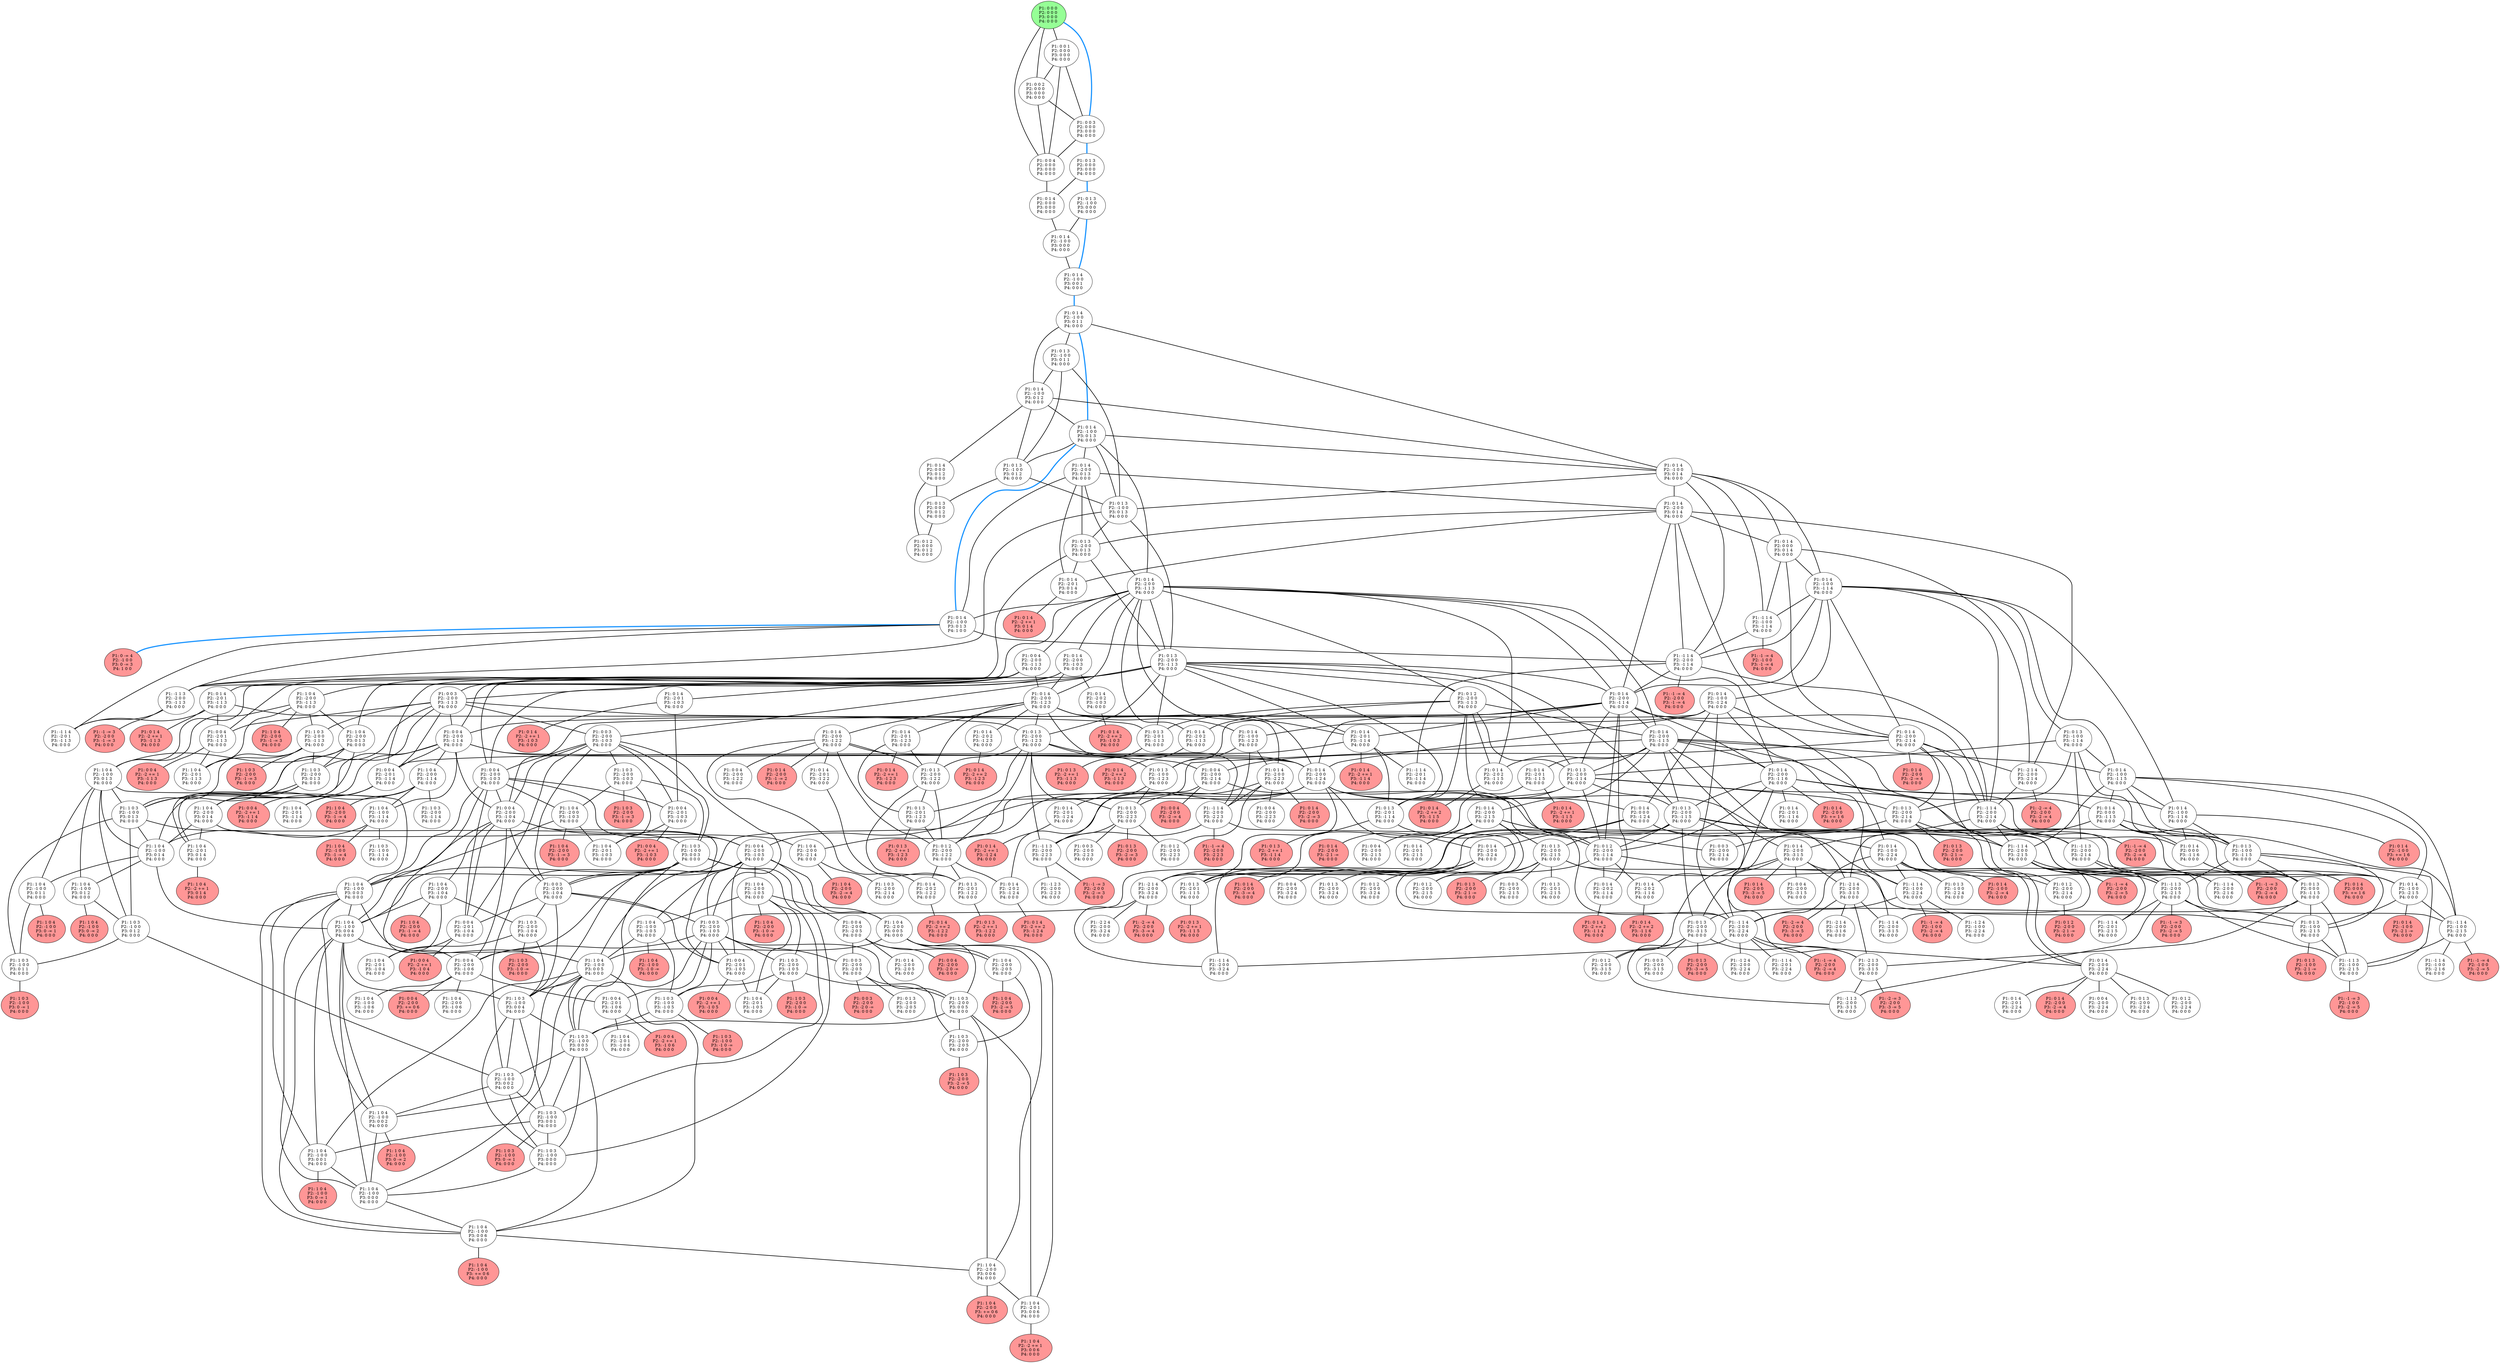 graph G {
color = "black"
0 [label = "P1: 0 0 0 
P2: 0 0 0 
P3: 0 0 0 
P4: 0 0 0 
",  style="filled", fillcolor = "#96FF96"];
1 [label = "P1: 0 0 1 
P2: 0 0 0 
P3: 0 0 0 
P4: 0 0 0 
"];
2 [label = "P1: 0 0 2 
P2: 0 0 0 
P3: 0 0 0 
P4: 0 0 0 
"];
3 [label = "P1: 0 0 3 
P2: 0 0 0 
P3: 0 0 0 
P4: 0 0 0 
"];
4 [label = "P1: 0 0 4 
P2: 0 0 0 
P3: 0 0 0 
P4: 0 0 0 
"];
5 [label = "P1: 0 1 3 
P2: 0 0 0 
P3: 0 0 0 
P4: 0 0 0 
"];
6 [label = "P1: 0 1 4 
P2: 0 0 0 
P3: 0 0 0 
P4: 0 0 0 
"];
7 [label = "P1: 0 1 3 
P2: -1 0 0 
P3: 0 0 0 
P4: 0 0 0 
"];
8 [label = "P1: 0 1 4 
P2: -1 0 0 
P3: 0 0 0 
P4: 0 0 0 
"];
9 [label = "P1: 0 1 4 
P2: -1 0 0 
P3: 0 0 1 
P4: 0 0 0 
"];
10 [label = "P1: 0 1 4 
P2: -1 0 0 
P3: 0 1 1 
P4: 0 0 0 
"];
11 [label = "P1: 0 1 3 
P2: -1 0 0 
P3: 0 1 1 
P4: 0 0 0 
"];
12 [label = "P1: 0 1 4 
P2: -1 0 0 
P3: 0 1 2 
P4: 0 0 0 
"];
13 [label = "P1: 0 1 4 
P2: -1 0 0 
P3: 0 1 3 
P4: 0 0 0 
"];
14 [label = "P1: 0 1 4 
P2: -1 0 0 
P3: 0 1 4 
P4: 0 0 0 
"];
15 [label = "P1: 0 1 3 
P2: -1 0 0 
P3: 0 1 2 
P4: 0 0 0 
"];
16 [label = "P1: 0 1 3 
P2: -1 0 0 
P3: 0 1 3 
P4: 0 0 0 
"];
17 [label = "P1: 0 1 4 
P2: 0 0 0 
P3: 0 1 2 
P4: 0 0 0 
"];
18 [label = "P1: 0 1 4 
P2: -2 0 0 
P3: 0 1 3 
P4: 0 0 0 
"];
19 [label = "P1: 0 1 4 
P2: -2 0 0 
P3: -1 1 3 
P4: 0 0 0 
"];
20 [label = "P1: 0 1 4 
P2: -1 0 0 
P3: 0 1 3 
P4: 1 0 0 
"];
2020 [label = "P1: 0 -∞ 4 
P2: -1 0 0 
P3: 0 -∞ 3 
P4: 1 0 0 
",  style="filled", fillcolor = "#FF9696"];
21 [label = "P1: 0 1 4 
P2: -2 0 0 
P3: 0 1 4 
P4: 0 0 0 
"];
22 [label = "P1: 0 1 4 
P2: 0 0 0 
P3: 0 1 4 
P4: 0 0 0 
"];
23 [label = "P1: 0 1 4 
P2: -1 0 0 
P3: -1 1 4 
P4: 0 0 0 
"];
24 [label = "P1: -1 1 4 
P2: -1 0 0 
P3: -1 1 4 
P4: 0 0 0 
"];
2424 [label = "P1: -1 -∞ 4 
P2: -1 0 0 
P3: -1 -∞ 4 
P4: 0 0 0 
",  style="filled", fillcolor = "#FF9696"];
25 [label = "P1: -1 1 4 
P2: -2 0 0 
P3: -1 1 4 
P4: 0 0 0 
"];
2525 [label = "P1: -1 -∞ 4 
P2: -2 0 0 
P3: -1 -∞ 4 
P4: 0 0 0 
",  style="filled", fillcolor = "#FF9696"];
26 [label = "P1: 0 1 3 
P2: 0 0 0 
P3: 0 1 2 
P4: 0 0 0 
"];
27 [label = "P1: 0 1 3 
P2: -2 0 0 
P3: 0 1 3 
P4: 0 0 0 
"];
28 [label = "P1: 0 1 3 
P2: -2 0 0 
P3: -1 1 3 
P4: 0 0 0 
"];
29 [label = "P1: -1 1 3 
P2: -2 0 0 
P3: -1 1 3 
P4: 0 0 0 
"];
2929 [label = "P1: -1 -∞ 3 
P2: -2 0 0 
P3: -1 -∞ 3 
P4: 0 0 0 
",  style="filled", fillcolor = "#FF9696"];
30 [label = "P1: 0 1 2 
P2: 0 0 0 
P3: 0 1 2 
P4: 0 0 0 
"];
31 [label = "P1: 0 1 4 
P2: -2 0 1 
P3: 0 1 4 
P4: 0 0 0 
"];
3131 [label = "P1: 0 1 4 
P2: -2 +∞ 1 
P3: 0 1 4 
P4: 0 0 0 
",  style="filled", fillcolor = "#FF9696"];
32 [label = "P1: 0 0 4 
P2: -2 0 0 
P3: -1 1 3 
P4: 0 0 0 
"];
33 [label = "P1: 0 1 2 
P2: -2 0 0 
P3: -1 1 3 
P4: 0 0 0 
"];
34 [label = "P1: 0 1 4 
P2: -2 0 1 
P3: -1 1 3 
P4: 0 0 0 
"];
3434 [label = "P1: 0 1 4 
P2: -2 +∞ 1 
P3: -1 1 3 
P4: 0 0 0 
",  style="filled", fillcolor = "#FF9696"];
35 [label = "P1: 0 1 4 
P2: -2 0 2 
P3: -1 1 3 
P4: 0 0 0 
"];
3535 [label = "P1: 0 1 4 
P2: -2 +∞ 2 
P3: -1 1 3 
P4: 0 0 0 
",  style="filled", fillcolor = "#FF9696"];
36 [label = "P1: 0 1 4 
P2: -2 0 0 
P3: -1 0 3 
P4: 0 0 0 
"];
37 [label = "P1: 0 1 4 
P2: -2 0 0 
P3: -1 2 3 
P4: 0 0 0 
"];
38 [label = "P1: 0 1 4 
P2: -2 0 0 
P3: -1 1 4 
P4: 0 0 0 
"];
39 [label = "P1: 0 1 4 
P2: -2 0 0 
P3: -1 1 5 
P4: 0 0 0 
"];
40 [label = "P1: 0 1 4 
P2: -2 0 0 
P3: -1 1 6 
P4: 0 0 0 
"];
4040 [label = "P1: 0 1 4 
P2: -2 0 0 
P3: +∞ 1 6 
P4: 0 0 0 
",  style="filled", fillcolor = "#FF9696"];
41 [label = "P1: 0 1 4 
P2: -2 0 1 
P3: -1 1 4 
P4: 0 0 0 
"];
4141 [label = "P1: 0 1 4 
P2: -2 +∞ 1 
P3: -1 1 4 
P4: 0 0 0 
",  style="filled", fillcolor = "#FF9696"];
42 [label = "P1: 0 1 4 
P2: -2 0 2 
P3: -1 1 5 
P4: 0 0 0 
"];
4242 [label = "P1: 0 1 4 
P2: -2 +∞ 2 
P3: -1 1 5 
P4: 0 0 0 
",  style="filled", fillcolor = "#FF9696"];
43 [label = "P1: -1 1 4 
P2: -2 0 1 
P3: -1 1 3 
P4: 0 0 0 
"];
44 [label = "P1: 0 1 4 
P2: -2 0 0 
P3: -2 1 4 
P4: 0 0 0 
"];
4444 [label = "P1: 0 1 4 
P2: -2 0 0 
P3: -2 -∞ 4 
P4: 0 0 0 
",  style="filled", fillcolor = "#FF9696"];
45 [label = "P1: -2 1 4 
P2: -2 0 0 
P3: -2 1 4 
P4: 0 0 0 
"];
4545 [label = "P1: -2 -∞ 4 
P2: -2 0 0 
P3: -2 -∞ 4 
P4: 0 0 0 
",  style="filled", fillcolor = "#FF9696"];
46 [label = "P1: 0 1 3 
P2: -1 0 0 
P3: -1 1 4 
P4: 0 0 0 
"];
47 [label = "P1: 0 1 4 
P2: -1 0 0 
P3: -1 2 4 
P4: 0 0 0 
"];
48 [label = "P1: 0 1 4 
P2: -1 0 0 
P3: -1 1 5 
P4: 0 0 0 
"];
49 [label = "P1: 0 1 4 
P2: -1 0 0 
P3: -1 1 6 
P4: 0 0 0 
"];
4949 [label = "P1: 0 1 4 
P2: -1 0 0 
P3: +∞ 1 6 
P4: 0 0 0 
",  style="filled", fillcolor = "#FF9696"];
50 [label = "P1: -1 1 4 
P2: -2 0 0 
P3: -2 1 4 
P4: 0 0 0 
"];
5050 [label = "P1: -1 -∞ 4 
P2: -2 0 0 
P3: -2 -∞ 4 
P4: 0 0 0 
",  style="filled", fillcolor = "#FF9696"];
51 [label = "P1: -1 1 4 
P2: -2 0 1 
P3: -1 1 4 
P4: 0 0 0 
"];
52 [label = "P1: 0 0 3 
P2: -2 0 0 
P3: -1 1 3 
P4: 0 0 0 
"];
53 [label = "P1: 0 1 3 
P2: -2 0 1 
P3: -1 1 3 
P4: 0 0 0 
"];
5353 [label = "P1: 0 1 3 
P2: -2 +∞ 1 
P3: -1 1 3 
P4: 0 0 0 
",  style="filled", fillcolor = "#FF9696"];
54 [label = "P1: 0 1 3 
P2: -2 0 0 
P3: -1 2 3 
P4: 0 0 0 
"];
55 [label = "P1: 0 1 3 
P2: -2 0 0 
P3: -1 1 4 
P4: 0 0 0 
"];
56 [label = "P1: 0 1 3 
P2: -2 0 0 
P3: -1 1 5 
P4: 0 0 0 
"];
57 [label = "P1: 0 0 3 
P2: -2 0 0 
P3: -1 0 3 
P4: 0 0 0 
"];
58 [label = "P1: 0 1 3 
P2: -2 0 1 
P3: -1 1 4 
P4: 0 0 0 
"];
5858 [label = "P1: 0 1 3 
P2: -2 +∞ 1 
P3: -1 1 4 
P4: 0 0 0 
",  style="filled", fillcolor = "#FF9696"];
59 [label = "P1: 1 0 4 
P2: -2 0 0 
P3: -1 1 3 
P4: 0 0 0 
"];
5959 [label = "P1: 1 0 4 
P2: -2 0 0 
P3: -1 -∞ 3 
P4: 0 0 0 
",  style="filled", fillcolor = "#FF9696"];
60 [label = "P1: 0 0 4 
P2: -2 0 1 
P3: -1 1 3 
P4: 0 0 0 
"];
6060 [label = "P1: 0 0 4 
P2: -2 +∞ 1 
P3: -1 1 3 
P4: 0 0 0 
",  style="filled", fillcolor = "#FF9696"];
61 [label = "P1: 0 0 4 
P2: -2 0 0 
P3: -1 0 3 
P4: 0 0 0 
"];
62 [label = "P1: 0 0 4 
P2: -2 0 0 
P3: -1 1 4 
P4: 0 0 0 
"];
63 [label = "P1: 1 0 4 
P2: -2 0 0 
P3: 0 1 3 
P4: 0 0 0 
"];
64 [label = "P1: 0 0 4 
P2: -2 0 1 
P3: -1 1 4 
P4: 0 0 0 
"];
6464 [label = "P1: 0 0 4 
P2: -2 +∞ 1 
P3: -1 1 4 
P4: 0 0 0 
",  style="filled", fillcolor = "#FF9696"];
65 [label = "P1: 1 0 4 
P2: -1 0 0 
P3: 0 1 3 
P4: 0 0 0 
"];
66 [label = "P1: 0 1 2 
P2: -2 0 0 
P3: -1 1 4 
P4: 0 0 0 
"];
67 [label = "P1: 0 1 4 
P2: -2 0 1 
P3: -1 0 3 
P4: 0 0 0 
"];
6767 [label = "P1: 0 1 4 
P2: -2 +∞ 1 
P3: -1 0 3 
P4: 0 0 0 
",  style="filled", fillcolor = "#FF9696"];
68 [label = "P1: 0 1 4 
P2: -2 0 2 
P3: -1 0 3 
P4: 0 0 0 
"];
6868 [label = "P1: 0 1 4 
P2: -2 +∞ 2 
P3: -1 0 3 
P4: 0 0 0 
",  style="filled", fillcolor = "#FF9696"];
69 [label = "P1: 0 1 4 
P2: -1 0 0 
P3: -1 2 3 
P4: 0 0 0 
"];
70 [label = "P1: 0 1 4 
P2: -2 0 1 
P3: -1 2 3 
P4: 0 0 0 
"];
7070 [label = "P1: 0 1 4 
P2: -2 +∞ 1 
P3: -1 2 3 
P4: 0 0 0 
",  style="filled", fillcolor = "#FF9696"];
71 [label = "P1: 0 1 4 
P2: -2 0 2 
P3: -1 2 3 
P4: 0 0 0 
"];
7171 [label = "P1: 0 1 4 
P2: -2 +∞ 2 
P3: -1 2 3 
P4: 0 0 0 
",  style="filled", fillcolor = "#FF9696"];
72 [label = "P1: 0 1 4 
P2: -2 0 0 
P3: -2 2 3 
P4: 0 0 0 
"];
7272 [label = "P1: 0 1 4 
P2: -2 0 0 
P3: -2 -∞ 3 
P4: 0 0 0 
",  style="filled", fillcolor = "#FF9696"];
73 [label = "P1: 0 1 4 
P2: -2 0 0 
P3: -1 2 2 
P4: 0 0 0 
"];
7373 [label = "P1: 0 1 4 
P2: -2 0 0 
P3: -1 -∞ 2 
P4: 0 0 0 
",  style="filled", fillcolor = "#FF9696"];
74 [label = "P1: 0 1 4 
P2: -2 0 0 
P3: -1 2 4 
P4: 0 0 0 
"];
75 [label = "P1: -1 1 4 
P2: -2 0 0 
P3: -2 2 3 
P4: 0 0 0 
"];
7575 [label = "P1: -1 -∞ 4 
P2: -2 0 0 
P3: -2 2 3 
P4: 0 0 0 
",  style="filled", fillcolor = "#FF9696"];
76 [label = "P1: 0 1 3 
P2: -2 0 0 
P3: -1 2 2 
P4: 0 0 0 
"];
77 [label = "P1: 0 1 4 
P2: -2 0 2 
P3: -1 1 4 
P4: 0 0 0 
"];
7777 [label = "P1: 0 1 4 
P2: -2 +∞ 2 
P3: -1 1 4 
P4: 0 0 0 
",  style="filled", fillcolor = "#FF9696"];
78 [label = "P1: 0 0 4 
P2: -2 0 0 
P3: -1 0 4 
P4: 0 0 0 
"];
79 [label = "P1: 0 1 4 
P2: 0 0 0 
P3: -1 1 5 
P4: 0 0 0 
"];
80 [label = "P1: 0 1 4 
P2: -2 0 1 
P3: -1 1 5 
P4: 0 0 0 
"];
8080 [label = "P1: 0 1 4 
P2: -2 +∞ 1 
P3: -1 1 5 
P4: 0 0 0 
",  style="filled", fillcolor = "#FF9696"];
81 [label = "P1: 0 1 4 
P2: -2 0 0 
P3: -2 1 5 
P4: 0 0 0 
"];
8181 [label = "P1: 0 1 4 
P2: -2 0 0 
P3: -2 1 -∞ 
P4: 0 0 0 
",  style="filled", fillcolor = "#FF9696"];
82 [label = "P1: 0 1 4 
P2: -2 0 0 
P3: -3 1 5 
P4: 0 0 0 
"];
8282 [label = "P1: 0 1 4 
P2: -2 0 0 
P3: -3 -∞ 5 
P4: 0 0 0 
",  style="filled", fillcolor = "#FF9696"];
83 [label = "P1: -1 1 4 
P2: -2 0 0 
P3: -2 1 5 
P4: 0 0 0 
"];
8383 [label = "P1: -1 -∞ 4 
P2: -2 0 0 
P3: -2 -∞ 5 
P4: 0 0 0 
",  style="filled", fillcolor = "#FF9696"];
84 [label = "P1: -2 1 4 
P2: -2 0 0 
P3: -3 1 5 
P4: 0 0 0 
"];
8484 [label = "P1: -2 -∞ 4 
P2: -2 0 0 
P3: -3 -∞ 5 
P4: 0 0 0 
",  style="filled", fillcolor = "#FF9696"];
85 [label = "P1: 0 0 4 
P2: -2 0 0 
P3: -1 0 5 
P4: 0 0 0 
"];
86 [label = "P1: 0 1 4 
P2: 0 0 0 
P3: -1 1 6 
P4: 0 0 0 
"];
8686 [label = "P1: 0 1 4 
P2: 0 0 0 
P3: +∞ 1 6 
P4: 0 0 0 
",  style="filled", fillcolor = "#FF9696"];
87 [label = "P1: 0 1 4 
P2: -2 0 1 
P3: -1 1 6 
P4: 0 0 0 
"];
88 [label = "P1: 0 1 4 
P2: -2 0 2 
P3: -1 1 6 
P4: 0 0 0 
"];
8888 [label = "P1: 0 1 4 
P2: -2 +∞ 2 
P3: -1 1 6 
P4: 0 0 0 
",  style="filled", fillcolor = "#FF9696"];
89 [label = "P1: 0 0 4 
P2: -2 0 0 
P3: -2 1 4 
P4: 0 0 0 
"];
8989 [label = "P1: 0 0 4 
P2: -2 0 0 
P3: -2 -∞ 4 
P4: 0 0 0 
",  style="filled", fillcolor = "#FF9696"];
90 [label = "P1: 0 1 3 
P2: -2 0 0 
P3: -2 1 4 
P4: 0 0 0 
"];
9090 [label = "P1: 0 1 3 
P2: -2 0 0 
P3: -2 1 -∞ 
P4: 0 0 0 
",  style="filled", fillcolor = "#FF9696"];
91 [label = "P1: 0 1 2 
P2: -2 0 0 
P3: -2 1 4 
P4: 0 0 0 
"];
9191 [label = "P1: 0 1 2 
P2: -2 0 0 
P3: -2 1 -∞ 
P4: 0 0 0 
",  style="filled", fillcolor = "#FF9696"];
92 [label = "P1: 0 1 3 
P2: -1 0 0 
P3: -1 1 5 
P4: 0 0 0 
"];
93 [label = "P1: -1 1 3 
P2: -2 0 0 
P3: -2 1 4 
P4: 0 0 0 
"];
9393 [label = "P1: -1 -∞ 3 
P2: -2 0 0 
P3: -2 -∞ 4 
P4: 0 0 0 
",  style="filled", fillcolor = "#FF9696"];
94 [label = "P1: 0 1 4 
P2: 0 0 0 
P3: -1 2 4 
P4: 0 0 0 
"];
95 [label = "P1: 0 1 4 
P2: -1 0 0 
P3: -2 2 4 
P4: 0 0 0 
"];
9595 [label = "P1: 0 1 4 
P2: -1 0 0 
P3: -2 -∞ 4 
P4: 0 0 0 
",  style="filled", fillcolor = "#FF9696"];
96 [label = "P1: -1 1 4 
P2: -1 0 0 
P3: -2 2 4 
P4: 0 0 0 
"];
9696 [label = "P1: -1 -∞ 4 
P2: -1 0 0 
P3: -2 -∞ 4 
P4: 0 0 0 
",  style="filled", fillcolor = "#FF9696"];
97 [label = "P1: 0 1 3 
P2: -1 0 0 
P3: -1 2 3 
P4: 0 0 0 
"];
98 [label = "P1: -1 1 4 
P2: -2 0 0 
P3: -2 2 4 
P4: 0 0 0 
"];
9898 [label = "P1: -1 -∞ 4 
P2: -2 0 0 
P3: -2 -∞ 4 
P4: 0 0 0 
",  style="filled", fillcolor = "#FF9696"];
99 [label = "P1: 0 1 4 
P2: -1 0 0 
P3: -2 1 5 
P4: 0 0 0 
"];
9999 [label = "P1: 0 1 4 
P2: -1 0 0 
P3: -2 1 -∞ 
P4: 0 0 0 
",  style="filled", fillcolor = "#FF9696"];
100 [label = "P1: -1 1 4 
P2: -1 0 0 
P3: -2 1 5 
P4: 0 0 0 
"];
100100 [label = "P1: -1 -∞ 4 
P2: -1 0 0 
P3: -2 -∞ 5 
P4: 0 0 0 
",  style="filled", fillcolor = "#FF9696"];
101 [label = "P1: -1 1 4 
P2: -2 0 0 
P3: -2 1 6 
P4: 0 0 0 
"];
102 [label = "P1: 1 0 3 
P2: -2 0 0 
P3: -1 1 3 
P4: 0 0 0 
"];
102102 [label = "P1: 1 0 3 
P2: -2 0 0 
P3: -1 -∞ 3 
P4: 0 0 0 
",  style="filled", fillcolor = "#FF9696"];
103 [label = "P1: 1 0 3 
P2: -2 0 0 
P3: 0 1 3 
P4: 0 0 0 
"];
104 [label = "P1: 1 0 3 
P2: -1 0 0 
P3: 0 1 3 
P4: 0 0 0 
"];
105 [label = "P1: 0 1 3 
P2: -2 0 1 
P3: -1 2 3 
P4: 0 0 0 
"];
105105 [label = "P1: 0 1 3 
P2: -2 +∞ 1 
P3: -1 2 3 
P4: 0 0 0 
",  style="filled", fillcolor = "#FF9696"];
106 [label = "P1: 0 1 3 
P2: -2 0 0 
P3: -2 2 3 
P4: 0 0 0 
"];
106106 [label = "P1: 0 1 3 
P2: -2 0 0 
P3: -2 -∞ 3 
P4: 0 0 0 
",  style="filled", fillcolor = "#FF9696"];
107 [label = "P1: -1 1 3 
P2: -2 0 0 
P3: -2 2 3 
P4: 0 0 0 
"];
107107 [label = "P1: -1 -∞ 3 
P2: -2 0 0 
P3: -2 -∞ 3 
P4: 0 0 0 
",  style="filled", fillcolor = "#FF9696"];
108 [label = "P1: 0 1 2 
P2: -2 0 0 
P3: -1 2 2 
P4: 0 0 0 
"];
109 [label = "P1: 0 0 3 
P2: -2 0 0 
P3: -1 0 4 
P4: 0 0 0 
"];
110 [label = "P1: 0 1 3 
P2: 0 0 0 
P3: -1 1 5 
P4: 0 0 0 
"];
111 [label = "P1: 0 1 3 
P2: -2 0 1 
P3: -1 1 5 
P4: 0 0 0 
"];
111111 [label = "P1: 0 1 3 
P2: -2 +∞ 1 
P3: -1 1 5 
P4: 0 0 0 
",  style="filled", fillcolor = "#FF9696"];
112 [label = "P1: 0 1 3 
P2: -2 0 0 
P3: -2 1 5 
P4: 0 0 0 
"];
112112 [label = "P1: 0 1 3 
P2: -2 0 0 
P3: -2 1 -∞ 
P4: 0 0 0 
",  style="filled", fillcolor = "#FF9696"];
113 [label = "P1: 0 1 3 
P2: -2 0 0 
P3: -3 1 5 
P4: 0 0 0 
"];
113113 [label = "P1: 0 1 3 
P2: -2 0 0 
P3: -3 -∞ 5 
P4: 0 0 0 
",  style="filled", fillcolor = "#FF9696"];
114 [label = "P1: -1 1 3 
P2: -2 0 0 
P3: -2 1 5 
P4: 0 0 0 
"];
114114 [label = "P1: -1 -∞ 3 
P2: -2 0 0 
P3: -2 -∞ 5 
P4: 0 0 0 
",  style="filled", fillcolor = "#FF9696"];
115 [label = "P1: -2 1 3 
P2: -2 0 0 
P3: -3 1 5 
P4: 0 0 0 
"];
115115 [label = "P1: -2 -∞ 3 
P2: -2 0 0 
P3: -3 -∞ 5 
P4: 0 0 0 
",  style="filled", fillcolor = "#FF9696"];
116 [label = "P1: 0 0 3 
P2: -2 0 0 
P3: -1 0 5 
P4: 0 0 0 
"];
117 [label = "P1: 1 0 3 
P2: -2 0 0 
P3: -1 0 3 
P4: 0 0 0 
"];
117117 [label = "P1: 1 0 3 
P2: -2 0 0 
P3: -1 -∞ 3 
P4: 0 0 0 
",  style="filled", fillcolor = "#FF9696"];
118 [label = "P1: 0 0 4 
P2: -2 0 1 
P3: -1 0 3 
P4: 0 0 0 
"];
118118 [label = "P1: 0 0 4 
P2: -2 +∞ 1 
P3: -1 0 3 
P4: 0 0 0 
",  style="filled", fillcolor = "#FF9696"];
119 [label = "P1: 1 0 3 
P2: -1 0 0 
P3: 0 0 3 
P4: 0 0 0 
"];
120 [label = "P1: 0 0 4 
P2: -2 0 1 
P3: -1 0 4 
P4: 0 0 0 
"];
120120 [label = "P1: 0 0 4 
P2: -2 +∞ 1 
P3: -1 0 4 
P4: 0 0 0 
",  style="filled", fillcolor = "#FF9696"];
121 [label = "P1: 1 0 4 
P2: -2 0 1 
P3: -1 1 3 
P4: 0 0 0 
"];
122 [label = "P1: 1 0 4 
P2: -2 0 0 
P3: -1 0 3 
P4: 0 0 0 
"];
122122 [label = "P1: 1 0 4 
P2: -2 0 0 
P3: -1 -∞ 3 
P4: 0 0 0 
",  style="filled", fillcolor = "#FF9696"];
123 [label = "P1: 0 0 4 
P2: -2 0 0 
P3: -1 0 6 
P4: 0 0 0 
"];
123123 [label = "P1: 0 0 4 
P2: -2 0 0 
P3: +∞ 0 6 
P4: 0 0 0 
",  style="filled", fillcolor = "#FF9696"];
124 [label = "P1: 1 0 4 
P2: -1 0 0 
P3: 0 0 3 
P4: 0 0 0 
"];
125 [label = "P1: 1 0 4 
P2: -2 0 0 
P3: -1 1 4 
P4: 0 0 0 
"];
125125 [label = "P1: 1 0 4 
P2: -2 0 0 
P3: -1 -∞ 4 
P4: 0 0 0 
",  style="filled", fillcolor = "#FF9696"];
126 [label = "P1: 1 0 4 
P2: -1 0 0 
P3: -1 1 4 
P4: 0 0 0 
"];
126126 [label = "P1: 1 0 4 
P2: -1 0 0 
P3: -1 -∞ 4 
P4: 0 0 0 
",  style="filled", fillcolor = "#FF9696"];
127 [label = "P1: 1 0 4 
P2: -2 0 0 
P3: 0 1 4 
P4: 0 0 0 
"];
128 [label = "P1: 1 0 4 
P2: -1 0 0 
P3: 0 1 4 
P4: 0 0 0 
"];
129 [label = "P1: 1 0 4 
P2: -2 0 1 
P3: 0 1 4 
P4: 0 0 0 
"];
129129 [label = "P1: 1 0 4 
P2: -2 +∞ 1 
P3: 0 1 4 
P4: 0 0 0 
",  style="filled", fillcolor = "#FF9696"];
130 [label = "P1: 1 0 4 
P2: -2 0 1 
P3: -1 1 4 
P4: 0 0 0 
"];
131 [label = "P1: 1 0 4 
P2: -1 0 0 
P3: 0 1 2 
P4: 0 0 0 
"];
131131 [label = "P1: 1 0 4 
P2: -1 0 0 
P3: 0 -∞ 2 
P4: 0 0 0 
",  style="filled", fillcolor = "#FF9696"];
132 [label = "P1: 1 0 4 
P2: -1 0 0 
P3: 0 1 1 
P4: 0 0 0 
"];
132132 [label = "P1: 1 0 4 
P2: -1 0 0 
P3: 0 -∞ 1 
P4: 0 0 0 
",  style="filled", fillcolor = "#FF9696"];
133 [label = "P1: 1 0 3 
P2: -1 0 0 
P3: 0 1 2 
P4: 0 0 0 
"];
134 [label = "P1: 0 0 4 
P2: -2 0 0 
P3: -2 2 3 
P4: 0 0 0 
"];
135 [label = "P1: 0 1 2 
P2: -2 0 0 
P3: -2 2 3 
P4: 0 0 0 
"];
136 [label = "P1: 0 0 4 
P2: -2 0 0 
P3: -1 2 2 
P4: 0 0 0 
"];
137 [label = "P1: 0 1 4 
P2: -2 0 1 
P3: -1 2 2 
P4: 0 0 0 
"];
138 [label = "P1: 0 1 4 
P2: -2 0 2 
P3: -1 2 2 
P4: 0 0 0 
"];
138138 [label = "P1: 0 1 4 
P2: -2 +∞ 2 
P3: -1 2 2 
P4: 0 0 0 
",  style="filled", fillcolor = "#FF9696"];
139 [label = "P1: 0 1 4 
P2: -2 0 1 
P3: -1 2 4 
P4: 0 0 0 
"];
139139 [label = "P1: 0 1 4 
P2: -2 +∞ 1 
P3: -1 2 4 
P4: 0 0 0 
",  style="filled", fillcolor = "#FF9696"];
140 [label = "P1: 0 1 4 
P2: -2 0 2 
P3: -1 2 4 
P4: 0 0 0 
"];
140140 [label = "P1: 0 1 4 
P2: -2 +∞ 2 
P3: -1 2 4 
P4: 0 0 0 
",  style="filled", fillcolor = "#FF9696"];
141 [label = "P1: 0 1 4 
P2: -2 0 0 
P3: -2 2 4 
P4: 0 0 0 
"];
141141 [label = "P1: 0 1 4 
P2: -2 0 0 
P3: -2 -∞ 4 
P4: 0 0 0 
",  style="filled", fillcolor = "#FF9696"];
142 [label = "P1: 0 1 4 
P2: -2 0 0 
P3: -3 2 4 
P4: 0 0 0 
"];
142142 [label = "P1: 0 1 4 
P2: -2 0 0 
P3: -3 -∞ 4 
P4: 0 0 0 
",  style="filled", fillcolor = "#FF9696"];
143 [label = "P1: -2 1 4 
P2: -2 0 0 
P3: -3 2 4 
P4: 0 0 0 
"];
143143 [label = "P1: -2 -∞ 4 
P2: -2 0 0 
P3: -3 -∞ 4 
P4: 0 0 0 
",  style="filled", fillcolor = "#FF9696"];
144 [label = "P1: 0 1 3 
P2: -2 0 1 
P3: -1 2 2 
P4: 0 0 0 
"];
144144 [label = "P1: 0 1 3 
P2: -2 +∞ 1 
P3: -1 2 2 
P4: 0 0 0 
",  style="filled", fillcolor = "#FF9696"];
145 [label = "P1: 1 0 4 
P2: -2 0 0 
P3: -1 0 4 
P4: 0 0 0 
"];
145145 [label = "P1: 1 0 4 
P2: -2 0 0 
P3: -1 -∞ 4 
P4: 0 0 0 
",  style="filled", fillcolor = "#FF9696"];
146 [label = "P1: 0 0 4 
P2: -2 0 1 
P3: -1 0 5 
P4: 0 0 0 
"];
146146 [label = "P1: 0 0 4 
P2: -2 +∞ 1 
P3: -1 0 5 
P4: 0 0 0 
",  style="filled", fillcolor = "#FF9696"];
147 [label = "P1: 1 0 4 
P2: -1 0 0 
P3: 0 0 4 
P4: 0 0 0 
"];
148 [label = "P1: 0 0 4 
P2: -2 0 0 
P3: -2 1 5 
P4: 0 0 0 
"];
149 [label = "P1: 0 1 2 
P2: -2 0 0 
P3: -2 1 5 
P4: 0 0 0 
"];
150 [label = "P1: 0 1 4 
P2: -2 0 1 
P3: -2 1 5 
P4: 0 0 0 
"];
151 [label = "P1: -1 1 4 
P2: -2 0 0 
P3: -3 1 5 
P4: 0 0 0 
"];
152 [label = "P1: 0 0 4 
P2: -2 0 0 
P3: -3 1 5 
P4: 0 0 0 
"];
153 [label = "P1: 0 1 2 
P2: -2 0 0 
P3: -3 1 5 
P4: 0 0 0 
"];
154 [label = "P1: -1 1 4 
P2: -2 0 1 
P3: -2 1 5 
P4: 0 0 0 
"];
155 [label = "P1: -2 1 4 
P2: -2 0 0 
P3: -3 1 6 
P4: 0 0 0 
"];
156 [label = "P1: 1 0 4 
P2: -2 0 0 
P3: -1 0 5 
P4: 0 0 0 
"];
156156 [label = "P1: 1 0 4 
P2: -2 0 0 
P3: -1 0 -∞ 
P4: 0 0 0 
",  style="filled", fillcolor = "#FF9696"];
157 [label = "P1: 1 0 4 
P2: -1 0 0 
P3: -1 0 5 
P4: 0 0 0 
"];
157157 [label = "P1: 1 0 4 
P2: -1 0 0 
P3: -1 0 -∞ 
P4: 0 0 0 
",  style="filled", fillcolor = "#FF9696"];
158 [label = "P1: 0 0 4 
P2: -2 0 0 
P3: -2 0 5 
P4: 0 0 0 
"];
158158 [label = "P1: 0 0 4 
P2: -2 0 0 
P3: -2 0 -∞ 
P4: 0 0 0 
",  style="filled", fillcolor = "#FF9696"];
159 [label = "P1: 1 0 4 
P2: -2 0 0 
P3: 0 0 5 
P4: 0 0 0 
"];
160 [label = "P1: 1 0 4 
P2: -1 0 0 
P3: 0 0 5 
P4: 0 0 0 
"];
161 [label = "P1: 1 0 4 
P2: -2 0 0 
P3: -2 1 4 
P4: 0 0 0 
"];
161161 [label = "P1: 1 0 4 
P2: -2 0 0 
P3: -2 -∞ 4 
P4: 0 0 0 
",  style="filled", fillcolor = "#FF9696"];
162 [label = "P1: 0 0 3 
P2: -2 0 0 
P3: -2 1 4 
P4: 0 0 0 
"];
163 [label = "P1: 0 1 3 
P2: -1 0 0 
P3: -2 1 5 
P4: 0 0 0 
"];
163163 [label = "P1: 0 1 3 
P2: -1 0 0 
P3: -2 1 -∞ 
P4: 0 0 0 
",  style="filled", fillcolor = "#FF9696"];
164 [label = "P1: -1 1 3 
P2: -1 0 0 
P3: -2 1 5 
P4: 0 0 0 
"];
164164 [label = "P1: -1 -∞ 3 
P2: -1 0 0 
P3: -2 -∞ 5 
P4: 0 0 0 
",  style="filled", fillcolor = "#FF9696"];
165 [label = "P1: 0 1 3 
P2: -1 0 0 
P3: -2 2 4 
P4: 0 0 0 
"];
166 [label = "P1: -1 2 4 
P2: -1 0 0 
P3: -2 2 4 
P4: 0 0 0 
"];
167 [label = "P1: -1 2 4 
P2: -2 0 0 
P3: -2 2 4 
P4: 0 0 0 
"];
168 [label = "P1: -1 1 4 
P2: -2 0 1 
P3: -2 2 4 
P4: 0 0 0 
"];
169 [label = "P1: -1 1 4 
P2: -2 0 0 
P3: -3 2 4 
P4: 0 0 0 
"];
170 [label = "P1: -1 1 4 
P2: -1 0 0 
P3: -2 1 6 
P4: 0 0 0 
"];
171 [label = "P1: 1 0 3 
P2: -1 0 0 
P3: 0 1 1 
P4: 0 0 0 
"];
171171 [label = "P1: 1 0 3 
P2: -1 0 0 
P3: 0 -∞ 1 
P4: 0 0 0 
",  style="filled", fillcolor = "#FF9696"];
172 [label = "P1: 0 0 3 
P2: -2 0 0 
P3: -2 2 3 
P4: 0 0 0 
"];
173 [label = "P1: -1 2 3 
P2: -2 0 0 
P3: -2 2 3 
P4: 0 0 0 
"];
174 [label = "P1: 1 0 3 
P2: -2 0 0 
P3: -1 0 4 
P4: 0 0 0 
"];
174174 [label = "P1: 1 0 3 
P2: -2 0 0 
P3: -1 0 -∞ 
P4: 0 0 0 
",  style="filled", fillcolor = "#FF9696"];
175 [label = "P1: 1 0 3 
P2: -1 0 0 
P3: 0 0 4 
P4: 0 0 0 
"];
176 [label = "P1: 0 0 3 
P2: -2 0 0 
P3: -2 1 5 
P4: 0 0 0 
"];
177 [label = "P1: 0 1 3 
P2: -2 0 1 
P3: -2 1 5 
P4: 0 0 0 
"];
178 [label = "P1: -1 1 3 
P2: -2 0 0 
P3: -3 1 5 
P4: 0 0 0 
"];
179 [label = "P1: 0 0 3 
P2: -2 0 0 
P3: -3 1 5 
P4: 0 0 0 
"];
180 [label = "P1: 1 0 3 
P2: -2 0 0 
P3: -1 0 5 
P4: 0 0 0 
"];
180180 [label = "P1: 1 0 3 
P2: -2 0 0 
P3: -1 0 -∞ 
P4: 0 0 0 
",  style="filled", fillcolor = "#FF9696"];
181 [label = "P1: 1 0 3 
P2: -1 0 0 
P3: -1 0 5 
P4: 0 0 0 
"];
181181 [label = "P1: 1 0 3 
P2: -1 0 0 
P3: -1 0 -∞ 
P4: 0 0 0 
",  style="filled", fillcolor = "#FF9696"];
182 [label = "P1: 0 0 3 
P2: -2 0 0 
P3: -2 0 5 
P4: 0 0 0 
"];
182182 [label = "P1: 0 0 3 
P2: -2 0 0 
P3: -2 0 -∞ 
P4: 0 0 0 
",  style="filled", fillcolor = "#FF9696"];
183 [label = "P1: 1 0 3 
P2: -2 0 0 
P3: 0 0 5 
P4: 0 0 0 
"];
184 [label = "P1: 1 0 3 
P2: -1 0 0 
P3: 0 0 5 
P4: 0 0 0 
"];
185 [label = "P1: 0 0 4 
P2: -2 0 1 
P3: -1 0 6 
P4: 0 0 0 
"];
185185 [label = "P1: 0 0 4 
P2: -2 +∞ 1 
P3: -1 0 6 
P4: 0 0 0 
",  style="filled", fillcolor = "#FF9696"];
186 [label = "P1: 1 0 4 
P2: -2 0 1 
P3: -1 0 3 
P4: 0 0 0 
"];
187 [label = "P1: 1 0 3 
P2: -1 0 0 
P3: 0 0 2 
P4: 0 0 0 
"];
188 [label = "P1: 1 0 3 
P2: -1 0 0 
P3: 0 0 1 
P4: 0 0 0 
"];
188188 [label = "P1: 1 0 3 
P2: -1 0 0 
P3: 0 -∞ 1 
P4: 0 0 0 
",  style="filled", fillcolor = "#FF9696"];
189 [label = "P1: 1 0 3 
P2: -1 0 0 
P3: 0 0 0 
P4: 0 0 0 
"];
190 [label = "P1: 1 0 4 
P2: -2 0 1 
P3: -1 0 4 
P4: 0 0 0 
"];
191 [label = "P1: 1 0 4 
P2: -2 0 0 
P3: -1 0 6 
P4: 0 0 0 
"];
192 [label = "P1: 1 0 4 
P2: -1 0 0 
P3: -1 0 6 
P4: 0 0 0 
"];
193 [label = "P1: 1 0 4 
P2: -1 0 0 
P3: 0 0 2 
P4: 0 0 0 
"];
193193 [label = "P1: 1 0 4 
P2: -1 0 0 
P3: 0 -∞ 2 
P4: 0 0 0 
",  style="filled", fillcolor = "#FF9696"];
194 [label = "P1: 1 0 4 
P2: -1 0 0 
P3: 0 0 1 
P4: 0 0 0 
"];
194194 [label = "P1: 1 0 4 
P2: -1 0 0 
P3: 0 -∞ 1 
P4: 0 0 0 
",  style="filled", fillcolor = "#FF9696"];
195 [label = "P1: 1 0 4 
P2: -1 0 0 
P3: 0 0 0 
P4: 0 0 0 
"];
196 [label = "P1: 1 0 4 
P2: -1 0 0 
P3: 0 0 6 
P4: 0 0 0 
"];
196196 [label = "P1: 1 0 4 
P2: -1 0 0 
P3: +∞ 0 6 
P4: 0 0 0 
",  style="filled", fillcolor = "#FF9696"];
197 [label = "P1: 1 0 3 
P2: -2 0 0 
P3: -1 1 4 
P4: 0 0 0 
"];
198 [label = "P1: 1 0 3 
P2: -1 0 0 
P3: -1 1 4 
P4: 0 0 0 
"];
199 [label = "P1: 0 0 4 
P2: -2 0 0 
P3: -2 2 4 
P4: 0 0 0 
"];
200 [label = "P1: 0 1 3 
P2: -2 0 0 
P3: -2 2 4 
P4: 0 0 0 
"];
201 [label = "P1: 0 1 2 
P2: -2 0 0 
P3: -2 2 4 
P4: 0 0 0 
"];
202 [label = "P1: 0 1 4 
P2: -2 0 1 
P3: -2 2 4 
P4: 0 0 0 
"];
203 [label = "P1: 0 0 4 
P2: -2 0 0 
P3: -3 2 4 
P4: 0 0 0 
"];
204 [label = "P1: 0 1 3 
P2: -2 0 0 
P3: -3 2 4 
P4: 0 0 0 
"];
205 [label = "P1: 0 1 2 
P2: -2 0 0 
P3: -3 2 4 
P4: 0 0 0 
"];
206 [label = "P1: -2 2 4 
P2: -2 0 0 
P3: -3 2 4 
P4: 0 0 0 
"];
207 [label = "P1: 1 0 4 
P2: -2 0 1 
P3: -1 0 5 
P4: 0 0 0 
"];
208 [label = "P1: 1 0 4 
P2: -2 0 0 
P3: -2 0 5 
P4: 0 0 0 
"];
208208 [label = "P1: 1 0 4 
P2: -2 0 0 
P3: -2 -∞ 5 
P4: 0 0 0 
",  style="filled", fillcolor = "#FF9696"];
209 [label = "P1: 0 1 4 
P2: -2 0 0 
P3: -2 0 5 
P4: 0 0 0 
"];
210 [label = "P1: 1 0 4 
P2: -2 0 0 
P3: 0 0 6 
P4: 0 0 0 
"];
210210 [label = "P1: 1 0 4 
P2: -2 0 0 
P3: +∞ 0 6 
P4: 0 0 0 
",  style="filled", fillcolor = "#FF9696"];
211 [label = "P1: 1 0 4 
P2: -2 0 1 
P3: 0 0 6 
P4: 0 0 0 
"];
211211 [label = "P1: 1 0 4 
P2: -2 +∞ 1 
P3: 0 0 6 
P4: 0 0 0 
",  style="filled", fillcolor = "#FF9696"];
212 [label = "P1: 1 0 3 
P2: -2 0 0 
P3: -2 1 4 
P4: 0 0 0 
"];
213 [label = "P1: 1 0 3 
P2: -2 0 0 
P3: -2 0 5 
P4: 0 0 0 
"];
213213 [label = "P1: 1 0 3 
P2: -2 0 0 
P3: -2 -∞ 5 
P4: 0 0 0 
",  style="filled", fillcolor = "#FF9696"];
214 [label = "P1: 0 1 3 
P2: -2 0 0 
P3: -2 0 5 
P4: 0 0 0 
"];
215 [label = "P1: 1 0 4 
P2: -2 0 1 
P3: -1 0 6 
P4: 0 0 0 
"];
edge [style=bold];
0 -- 1 [color=black];
0 -- 2 [color=black];
0 -- 3 [color="#1E96FF", penwidth=4.0];
0 -- 4 [color=black];

1 -- 2 [color=black];
1 -- 3 [color=black];
1 -- 4 [color=black];

2 -- 3 [color=black];
2 -- 4 [color=black];

3 -- 5 [color="#1E96FF", penwidth=4.0];
3 -- 4 [color=black];

4 -- 6 [color=black];

5 -- 6 [color=black];
5 -- 7 [color="#1E96FF", penwidth=4.0];

6 -- 8 [color=black];

7 -- 8 [color=black];
7 -- 9 [color="#1E96FF", penwidth=4.0];

8 -- 9 [color=black];

9 -- 10 [color="#1E96FF", penwidth=4.0];

10 -- 11 [color=black];
10 -- 12 [color=black];
10 -- 13 [color="#1E96FF", penwidth=4.0];
10 -- 14 [color=black];

11 -- 15 [color=black];
11 -- 16 [color=black];
11 -- 12 [color=black];

12 -- 15 [color=black];
12 -- 17 [color=black];
12 -- 13 [color=black];
12 -- 14 [color=black];

13 -- 16 [color=black];
13 -- 18 [color=black];
13 -- 14 [color=black];
13 -- 15 [color=black];
13 -- 19 [color=black];
13 -- 20 [color="#1E96FF", penwidth=4.0];

14 -- 21 [color=black];
14 -- 22 [color=black];
14 -- 23 [color=black];
14 -- 24 [color=black];
14 -- 16 [color=black];
14 -- 25 [color=black];

15 -- 26 [color=black];
15 -- 16 [color=black];

16 -- 27 [color=black];
16 -- 28 [color=black];
16 -- 29 [color=black];

17 -- 26 [color=black];
17 -- 30 [color=black];

18 -- 27 [color=black];
18 -- 19 [color=black];
18 -- 21 [color=black];
18 -- 20 [color=black];
18 -- 31 [color=black];

19 -- 20 [color=black];
19 -- 32 [color=black];
19 -- 28 [color=black];
19 -- 33 [color=black];
19 -- 34 [color=black];
19 -- 35 [color=black];
19 -- 36 [color=black];
19 -- 37 [color=black];
19 -- 38 [color=black];
19 -- 39 [color=black];
19 -- 40 [color=black];
19 -- 41 [color=black];
19 -- 42 [color=black];

20 -- 29 [color=black];
20 -- 43 [color=black];
20 -- 25 [color=black];

20 -- 2020 [color="#1E96FF", penwidth=4.0];
21 -- 22 [color=black];
21 -- 31 [color=black];
21 -- 38 [color=black];
21 -- 44 [color=black];
21 -- 25 [color=black];
21 -- 45 [color=black];
21 -- 27 [color=black];

22 -- 23 [color=black];
22 -- 44 [color=black];
22 -- 24 [color=black];
22 -- 45 [color=black];

23 -- 24 [color=black];
23 -- 46 [color=black];
23 -- 38 [color=black];
23 -- 25 [color=black];
23 -- 47 [color=black];
23 -- 48 [color=black];
23 -- 49 [color=black];
23 -- 44 [color=black];
23 -- 50 [color=black];

24 -- 25 [color=black];

24 -- 2424 [color=black];
25 -- 38 [color=black];
25 -- 51 [color=black];
25 -- 50 [color=black];

25 -- 2525 [color=black];
26 -- 30 [color=black];

27 -- 28 [color=black];
27 -- 29 [color=black];
27 -- 31 [color=black];

28 -- 29 [color=black];
28 -- 52 [color=black];
28 -- 33 [color=black];
28 -- 53 [color=black];
28 -- 54 [color=black];
28 -- 55 [color=black];
28 -- 56 [color=black];
28 -- 57 [color=black];
28 -- 38 [color=black];
28 -- 58 [color=black];
28 -- 41 [color=black];

29 -- 43 [color=black];

29 -- 2929 [color=black];


31 -- 3131 [color=black];
32 -- 59 [color=black];
32 -- 52 [color=black];
32 -- 60 [color=black];
32 -- 61 [color=black];
32 -- 62 [color=black];
32 -- 63 [color=black];
32 -- 37 [color=black];
32 -- 64 [color=black];
32 -- 65 [color=black];

33 -- 53 [color=black];
33 -- 35 [color=black];
33 -- 66 [color=black];
33 -- 55 [color=black];
33 -- 39 [color=black];
33 -- 58 [color=black];
33 -- 42 [color=black];

34 -- 43 [color=black];
34 -- 60 [color=black];
34 -- 53 [color=black];

34 -- 3434 [color=black];

35 -- 3535 [color=black];
36 -- 61 [color=black];
36 -- 67 [color=black];
36 -- 68 [color=black];
36 -- 37 [color=black];

37 -- 54 [color=black];
37 -- 69 [color=black];
37 -- 70 [color=black];
37 -- 71 [color=black];
37 -- 72 [color=black];
37 -- 73 [color=black];
37 -- 74 [color=black];
37 -- 75 [color=black];
37 -- 76 [color=black];

38 -- 62 [color=black];
38 -- 55 [color=black];
38 -- 66 [color=black];
38 -- 41 [color=black];
38 -- 77 [color=black];
38 -- 44 [color=black];
38 -- 74 [color=black];
38 -- 39 [color=black];
38 -- 40 [color=black];
38 -- 50 [color=black];
38 -- 78 [color=black];

39 -- 56 [color=black];
39 -- 48 [color=black];
39 -- 79 [color=black];
39 -- 80 [color=black];
39 -- 42 [color=black];
39 -- 81 [color=black];
39 -- 82 [color=black];
39 -- 40 [color=black];
39 -- 83 [color=black];
39 -- 84 [color=black];
39 -- 85 [color=black];
39 -- 55 [color=black];

40 -- 49 [color=black];
40 -- 86 [color=black];
40 -- 87 [color=black];
40 -- 88 [color=black];
40 -- 56 [color=black];
40 -- 66 [color=black];

40 -- 4040 [color=black];
41 -- 51 [color=black];
41 -- 64 [color=black];
41 -- 58 [color=black];

41 -- 4141 [color=black];

42 -- 4242 [color=black];

44 -- 50 [color=black];
44 -- 45 [color=black];
44 -- 89 [color=black];
44 -- 90 [color=black];
44 -- 91 [color=black];

44 -- 4444 [color=black];
45 -- 50 [color=black];

45 -- 4545 [color=black];
46 -- 55 [color=black];
46 -- 92 [color=black];
46 -- 48 [color=black];
46 -- 90 [color=black];
46 -- 93 [color=black];

47 -- 74 [color=black];
47 -- 94 [color=black];
47 -- 95 [color=black];
47 -- 69 [color=black];
47 -- 96 [color=black];
47 -- 97 [color=black];
47 -- 98 [color=black];

48 -- 92 [color=black];
48 -- 79 [color=black];
48 -- 99 [color=black];
48 -- 49 [color=black];
48 -- 100 [color=black];
48 -- 83 [color=black];

49 -- 86 [color=black];
49 -- 92 [color=black];

49 -- 4949 [color=black];
50 -- 93 [color=black];
50 -- 98 [color=black];
50 -- 83 [color=black];
50 -- 101 [color=black];

50 -- 5050 [color=black];

52 -- 102 [color=black];
52 -- 60 [color=black];
52 -- 57 [color=black];
52 -- 103 [color=black];
52 -- 54 [color=black];
52 -- 62 [color=black];
52 -- 104 [color=black];
52 -- 64 [color=black];


53 -- 5353 [color=black];
54 -- 97 [color=black];
54 -- 105 [color=black];
54 -- 106 [color=black];
54 -- 76 [color=black];
54 -- 107 [color=black];
54 -- 108 [color=black];
54 -- 74 [color=black];

55 -- 66 [color=black];
55 -- 58 [color=black];
55 -- 90 [color=black];
55 -- 56 [color=black];
55 -- 93 [color=black];
55 -- 109 [color=black];

56 -- 92 [color=black];
56 -- 110 [color=black];
56 -- 111 [color=black];
56 -- 112 [color=black];
56 -- 113 [color=black];
56 -- 114 [color=black];
56 -- 115 [color=black];
56 -- 116 [color=black];
56 -- 66 [color=black];

57 -- 117 [color=black];
57 -- 61 [color=black];
57 -- 118 [color=black];
57 -- 109 [color=black];
57 -- 116 [color=black];
57 -- 78 [color=black];
57 -- 119 [color=black];
57 -- 120 [color=black];

58 -- 66 [color=black];

58 -- 5858 [color=black];
59 -- 102 [color=black];
59 -- 121 [color=black];
59 -- 63 [color=black];
59 -- 65 [color=black];

59 -- 5959 [color=black];
60 -- 121 [color=black];

60 -- 6060 [color=black];
61 -- 122 [color=black];
61 -- 118 [color=black];
61 -- 78 [color=black];
61 -- 85 [color=black];
61 -- 123 [color=black];
61 -- 120 [color=black];
61 -- 124 [color=black];

62 -- 125 [color=black];
62 -- 64 [color=black];
62 -- 126 [color=black];
62 -- 89 [color=black];
62 -- 78 [color=black];
62 -- 127 [color=black];
62 -- 74 [color=black];
62 -- 128 [color=black];

63 -- 103 [color=black];
63 -- 65 [color=black];
63 -- 127 [color=black];
63 -- 129 [color=black];

64 -- 130 [color=black];

64 -- 6464 [color=black];
65 -- 104 [color=black];
65 -- 124 [color=black];
65 -- 131 [color=black];
65 -- 132 [color=black];
65 -- 128 [color=black];
65 -- 133 [color=black];

66 -- 77 [color=black];
66 -- 91 [color=black];
66 -- 111 [color=black];
66 -- 88 [color=black];

67 -- 118 [color=black];

67 -- 6767 [color=black];

68 -- 6868 [color=black];
69 -- 97 [color=black];
69 -- 72 [color=black];
69 -- 75 [color=black];

70 -- 105 [color=black];
70 -- 76 [color=black];

70 -- 7070 [color=black];

71 -- 7171 [color=black];
72 -- 75 [color=black];
72 -- 134 [color=black];
72 -- 106 [color=black];
72 -- 135 [color=black];

72 -- 7272 [color=black];
73 -- 136 [color=black];
73 -- 76 [color=black];
73 -- 108 [color=black];
73 -- 137 [color=black];
73 -- 138 [color=black];
73 -- 74 [color=black];

73 -- 7373 [color=black];
74 -- 94 [color=black];
74 -- 139 [color=black];
74 -- 140 [color=black];
74 -- 141 [color=black];
74 -- 142 [color=black];
74 -- 98 [color=black];
74 -- 143 [color=black];
74 -- 108 [color=black];

75 -- 98 [color=black];
75 -- 107 [color=black];

75 -- 7575 [color=black];
76 -- 108 [color=black];
76 -- 144 [color=black];
76 -- 105 [color=black];


77 -- 7777 [color=black];
78 -- 145 [color=black];
78 -- 109 [color=black];
78 -- 120 [color=black];
78 -- 85 [color=black];
78 -- 123 [color=black];
78 -- 146 [color=black];
78 -- 147 [color=black];

79 -- 110 [color=black];
79 -- 86 [color=black];
79 -- 99 [color=black];
79 -- 82 [color=black];
79 -- 100 [color=black];
79 -- 84 [color=black];

80 -- 111 [color=black];

80 -- 8080 [color=black];
81 -- 83 [color=black];
81 -- 148 [color=black];
81 -- 112 [color=black];
81 -- 149 [color=black];
81 -- 99 [color=black];
81 -- 150 [color=black];

81 -- 8181 [color=black];
82 -- 151 [color=black];
82 -- 84 [color=black];
82 -- 152 [color=black];
82 -- 113 [color=black];
82 -- 153 [color=black];

82 -- 8282 [color=black];
83 -- 114 [color=black];
83 -- 100 [color=black];
83 -- 154 [color=black];
83 -- 99 [color=black];
83 -- 151 [color=black];
83 -- 101 [color=black];

83 -- 8383 [color=black];
84 -- 151 [color=black];
84 -- 115 [color=black];
84 -- 155 [color=black];

84 -- 8484 [color=black];
85 -- 156 [color=black];
85 -- 116 [color=black];
85 -- 146 [color=black];
85 -- 157 [color=black];
85 -- 158 [color=black];
85 -- 123 [color=black];
85 -- 159 [color=black];
85 -- 109 [color=black];
85 -- 160 [color=black];

86 -- 110 [color=black];

86 -- 8686 [color=black];


88 -- 8888 [color=black];
89 -- 161 [color=black];
89 -- 162 [color=black];

89 -- 8989 [color=black];
90 -- 93 [color=black];
90 -- 162 [color=black];
90 -- 91 [color=black];

90 -- 9090 [color=black];

91 -- 9191 [color=black];
92 -- 110 [color=black];
92 -- 163 [color=black];
92 -- 164 [color=black];
92 -- 114 [color=black];

93 -- 114 [color=black];

93 -- 9393 [color=black];
94 -- 95 [color=black];
94 -- 142 [color=black];
94 -- 96 [color=black];
94 -- 143 [color=black];

95 -- 96 [color=black];
95 -- 165 [color=black];
95 -- 141 [color=black];
95 -- 98 [color=black];

95 -- 9595 [color=black];
96 -- 166 [color=black];
96 -- 98 [color=black];

96 -- 9696 [color=black];
97 -- 106 [color=black];
97 -- 107 [color=black];

98 -- 141 [color=black];
98 -- 167 [color=black];
98 -- 168 [color=black];
98 -- 169 [color=black];

98 -- 9898 [color=black];
99 -- 100 [color=black];
99 -- 163 [color=black];

99 -- 9999 [color=black];
100 -- 164 [color=black];
100 -- 170 [color=black];

100 -- 100100 [color=black];

102 -- 121 [color=black];
102 -- 103 [color=black];
102 -- 104 [color=black];

102 -- 102102 [color=black];
103 -- 104 [color=black];
103 -- 127 [color=black];
103 -- 129 [color=black];

104 -- 119 [color=black];
104 -- 133 [color=black];
104 -- 171 [color=black];
104 -- 128 [color=black];

105 -- 108 [color=black];

105 -- 105105 [color=black];
106 -- 107 [color=black];
106 -- 172 [color=black];
106 -- 135 [color=black];

106 -- 106106 [color=black];
107 -- 173 [color=black];

107 -- 107107 [color=black];
108 -- 144 [color=black];
108 -- 138 [color=black];
108 -- 140 [color=black];

109 -- 174 [color=black];
109 -- 120 [color=black];
109 -- 116 [color=black];
109 -- 175 [color=black];
109 -- 146 [color=black];

110 -- 163 [color=black];
110 -- 113 [color=black];
110 -- 164 [color=black];
110 -- 115 [color=black];


111 -- 111111 [color=black];
112 -- 114 [color=black];
112 -- 176 [color=black];
112 -- 149 [color=black];
112 -- 163 [color=black];
112 -- 177 [color=black];

112 -- 112112 [color=black];
113 -- 178 [color=black];
113 -- 115 [color=black];
113 -- 179 [color=black];
113 -- 153 [color=black];

113 -- 113113 [color=black];
114 -- 164 [color=black];
114 -- 163 [color=black];
114 -- 154 [color=black];
114 -- 178 [color=black];

114 -- 114114 [color=black];
115 -- 178 [color=black];

115 -- 115115 [color=black];
116 -- 180 [color=black];
116 -- 181 [color=black];
116 -- 146 [color=black];
116 -- 182 [color=black];
116 -- 183 [color=black];
116 -- 123 [color=black];
116 -- 184 [color=black];
116 -- 185 [color=black];

117 -- 122 [color=black];
117 -- 186 [color=black];
117 -- 119 [color=black];

117 -- 117117 [color=black];
118 -- 186 [color=black];

118 -- 118118 [color=black];
119 -- 124 [color=black];
119 -- 187 [color=black];
119 -- 188 [color=black];
119 -- 189 [color=black];
119 -- 175 [color=black];
119 -- 184 [color=black];
119 -- 147 [color=black];

120 -- 190 [color=black];

120 -- 120120 [color=black];

122 -- 186 [color=black];
122 -- 124 [color=black];

122 -- 122122 [color=black];
123 -- 191 [color=black];
123 -- 185 [color=black];
123 -- 192 [color=black];

123 -- 123123 [color=black];
124 -- 193 [color=black];
124 -- 194 [color=black];
124 -- 195 [color=black];
124 -- 147 [color=black];
124 -- 160 [color=black];
124 -- 196 [color=black];

125 -- 197 [color=black];
125 -- 126 [color=black];
125 -- 130 [color=black];
125 -- 127 [color=black];

125 -- 125125 [color=black];
126 -- 198 [color=black];
126 -- 128 [color=black];

126 -- 126126 [color=black];
127 -- 128 [color=black];
127 -- 129 [color=black];
127 -- 161 [color=black];

128 -- 147 [color=black];
128 -- 131 [color=black];
128 -- 132 [color=black];


129 -- 129129 [color=black];

131 -- 133 [color=black];

131 -- 131131 [color=black];
132 -- 171 [color=black];

132 -- 132132 [color=black];
133 -- 187 [color=black];
133 -- 171 [color=black];




137 -- 144 [color=black];


138 -- 138138 [color=black];

139 -- 139139 [color=black];

140 -- 140140 [color=black];
141 -- 199 [color=black];
141 -- 200 [color=black];
141 -- 201 [color=black];
141 -- 202 [color=black];

141 -- 141141 [color=black];
142 -- 169 [color=black];
142 -- 143 [color=black];
142 -- 203 [color=black];
142 -- 204 [color=black];
142 -- 205 [color=black];

142 -- 142142 [color=black];
143 -- 169 [color=black];
143 -- 206 [color=black];

143 -- 143143 [color=black];

144 -- 144144 [color=black];
145 -- 174 [color=black];
145 -- 190 [color=black];
145 -- 147 [color=black];

145 -- 145145 [color=black];
146 -- 207 [color=black];

146 -- 146146 [color=black];
147 -- 175 [color=black];
147 -- 193 [color=black];
147 -- 194 [color=black];
147 -- 195 [color=black];
147 -- 160 [color=black];
147 -- 196 [color=black];









156 -- 180 [color=black];
156 -- 157 [color=black];
156 -- 207 [color=black];
156 -- 159 [color=black];

156 -- 156156 [color=black];
157 -- 181 [color=black];
157 -- 160 [color=black];

157 -- 157157 [color=black];
158 -- 208 [color=black];
158 -- 209 [color=black];
158 -- 182 [color=black];

158 -- 158158 [color=black];
159 -- 183 [color=black];
159 -- 160 [color=black];
159 -- 208 [color=black];
159 -- 210 [color=black];
159 -- 211 [color=black];

160 -- 184 [color=black];
160 -- 193 [color=black];
160 -- 194 [color=black];
160 -- 195 [color=black];
160 -- 196 [color=black];
160 -- 175 [color=black];

161 -- 212 [color=black];

161 -- 161161 [color=black];

163 -- 164 [color=black];

163 -- 163163 [color=black];

164 -- 164164 [color=black];







171 -- 171171 [color=black];


174 -- 190 [color=black];
174 -- 175 [color=black];

174 -- 174174 [color=black];
175 -- 187 [color=black];
175 -- 188 [color=black];
175 -- 189 [color=black];
175 -- 184 [color=black];





180 -- 181 [color=black];
180 -- 207 [color=black];
180 -- 183 [color=black];

180 -- 180180 [color=black];
181 -- 184 [color=black];

181 -- 181181 [color=black];
182 -- 213 [color=black];
182 -- 214 [color=black];

182 -- 182182 [color=black];
183 -- 184 [color=black];
183 -- 213 [color=black];
183 -- 210 [color=black];
183 -- 211 [color=black];

184 -- 187 [color=black];
184 -- 188 [color=black];
184 -- 189 [color=black];
184 -- 196 [color=black];

185 -- 215 [color=black];

185 -- 185185 [color=black];

187 -- 193 [color=black];
187 -- 188 [color=black];
187 -- 189 [color=black];

188 -- 194 [color=black];
188 -- 189 [color=black];

188 -- 188188 [color=black];
189 -- 195 [color=black];




193 -- 195 [color=black];

193 -- 193193 [color=black];
194 -- 195 [color=black];

194 -- 194194 [color=black];
195 -- 196 [color=black];

196 -- 210 [color=black];

196 -- 196196 [color=black];











208 -- 213 [color=black];

208 -- 208208 [color=black];

210 -- 211 [color=black];

210 -- 210210 [color=black];

211 -- 211211 [color=black];


213 -- 213213 [color=black];


}
